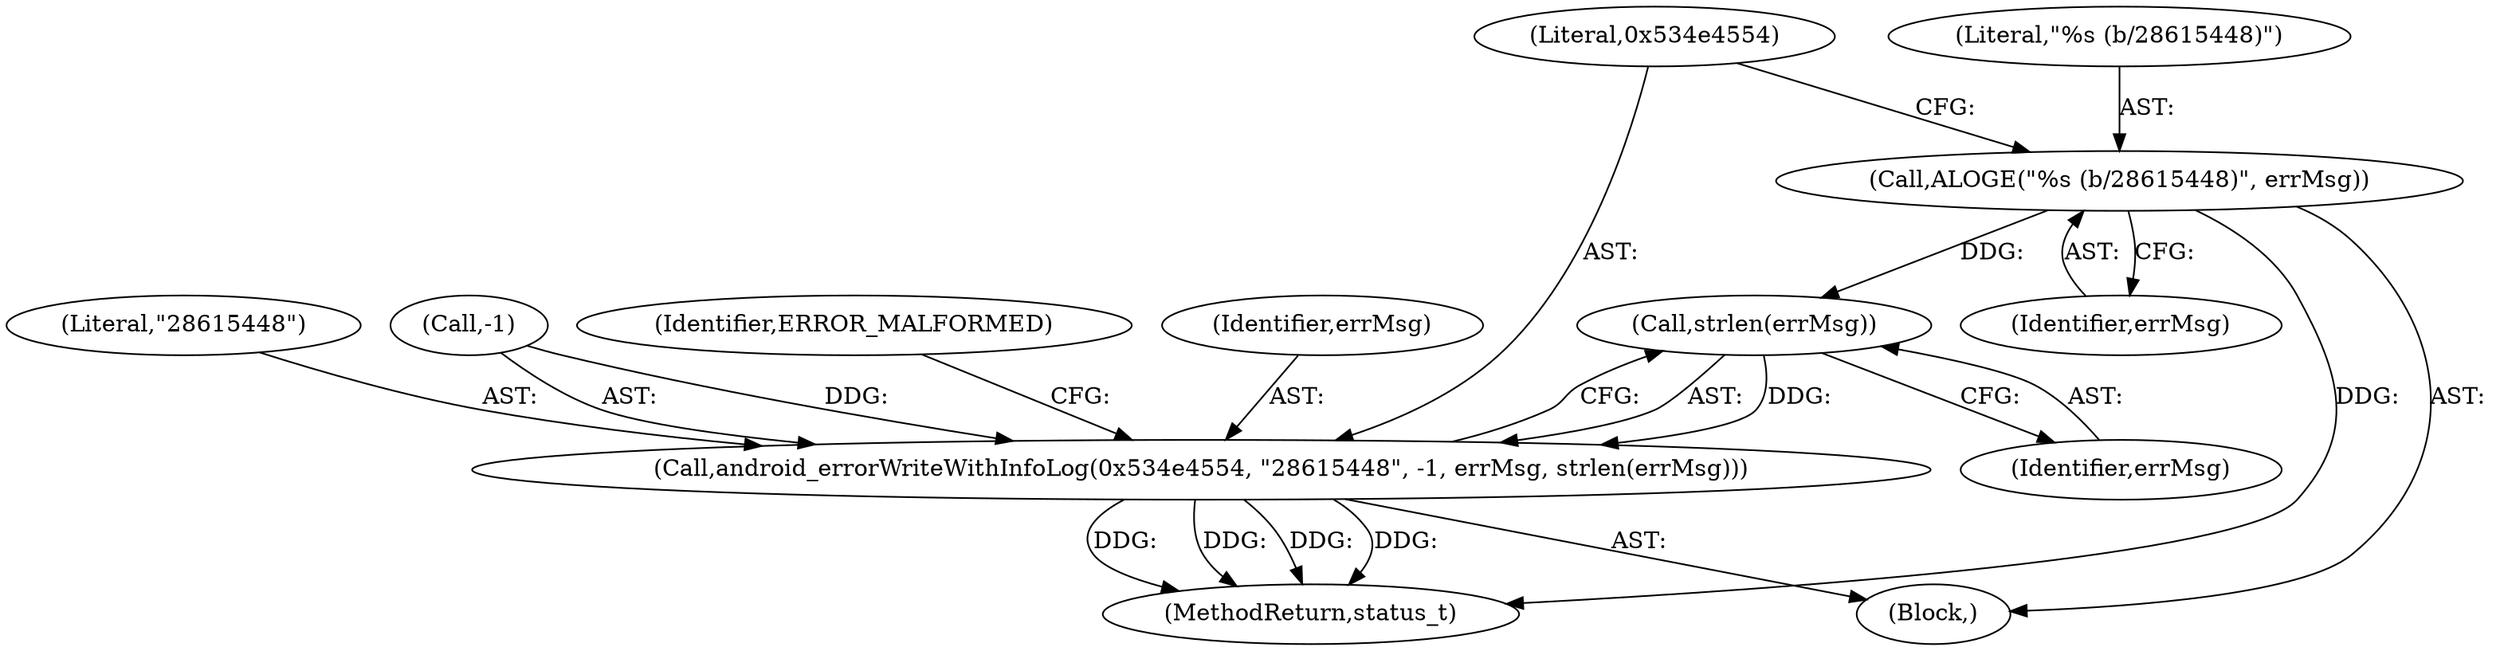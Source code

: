 digraph "0_Android_8a3a2f6ea7defe1a81bb32b3c9f3537f84749b9d@API" {
"1000369" [label="(Call,strlen(errMsg))"];
"1000360" [label="(Call,ALOGE(\"%s (b/28615448)\", errMsg))"];
"1000363" [label="(Call,android_errorWriteWithInfoLog(0x534e4554, \"28615448\", -1, errMsg, strlen(errMsg)))"];
"1000360" [label="(Call,ALOGE(\"%s (b/28615448)\", errMsg))"];
"1000368" [label="(Identifier,errMsg)"];
"1003903" [label="(MethodReturn,status_t)"];
"1000365" [label="(Literal,\"28615448\")"];
"1000364" [label="(Literal,0x534e4554)"];
"1000361" [label="(Literal,\"%s (b/28615448)\")"];
"1000366" [label="(Call,-1)"];
"1000362" [label="(Identifier,errMsg)"];
"1000372" [label="(Identifier,ERROR_MALFORMED)"];
"1000363" [label="(Call,android_errorWriteWithInfoLog(0x534e4554, \"28615448\", -1, errMsg, strlen(errMsg)))"];
"1000369" [label="(Call,strlen(errMsg))"];
"1000358" [label="(Block,)"];
"1000370" [label="(Identifier,errMsg)"];
"1000369" -> "1000363"  [label="AST: "];
"1000369" -> "1000370"  [label="CFG: "];
"1000370" -> "1000369"  [label="AST: "];
"1000363" -> "1000369"  [label="CFG: "];
"1000369" -> "1000363"  [label="DDG: "];
"1000360" -> "1000369"  [label="DDG: "];
"1000360" -> "1000358"  [label="AST: "];
"1000360" -> "1000362"  [label="CFG: "];
"1000361" -> "1000360"  [label="AST: "];
"1000362" -> "1000360"  [label="AST: "];
"1000364" -> "1000360"  [label="CFG: "];
"1000360" -> "1003903"  [label="DDG: "];
"1000363" -> "1000358"  [label="AST: "];
"1000364" -> "1000363"  [label="AST: "];
"1000365" -> "1000363"  [label="AST: "];
"1000366" -> "1000363"  [label="AST: "];
"1000368" -> "1000363"  [label="AST: "];
"1000372" -> "1000363"  [label="CFG: "];
"1000363" -> "1003903"  [label="DDG: "];
"1000363" -> "1003903"  [label="DDG: "];
"1000363" -> "1003903"  [label="DDG: "];
"1000363" -> "1003903"  [label="DDG: "];
"1000366" -> "1000363"  [label="DDG: "];
}
